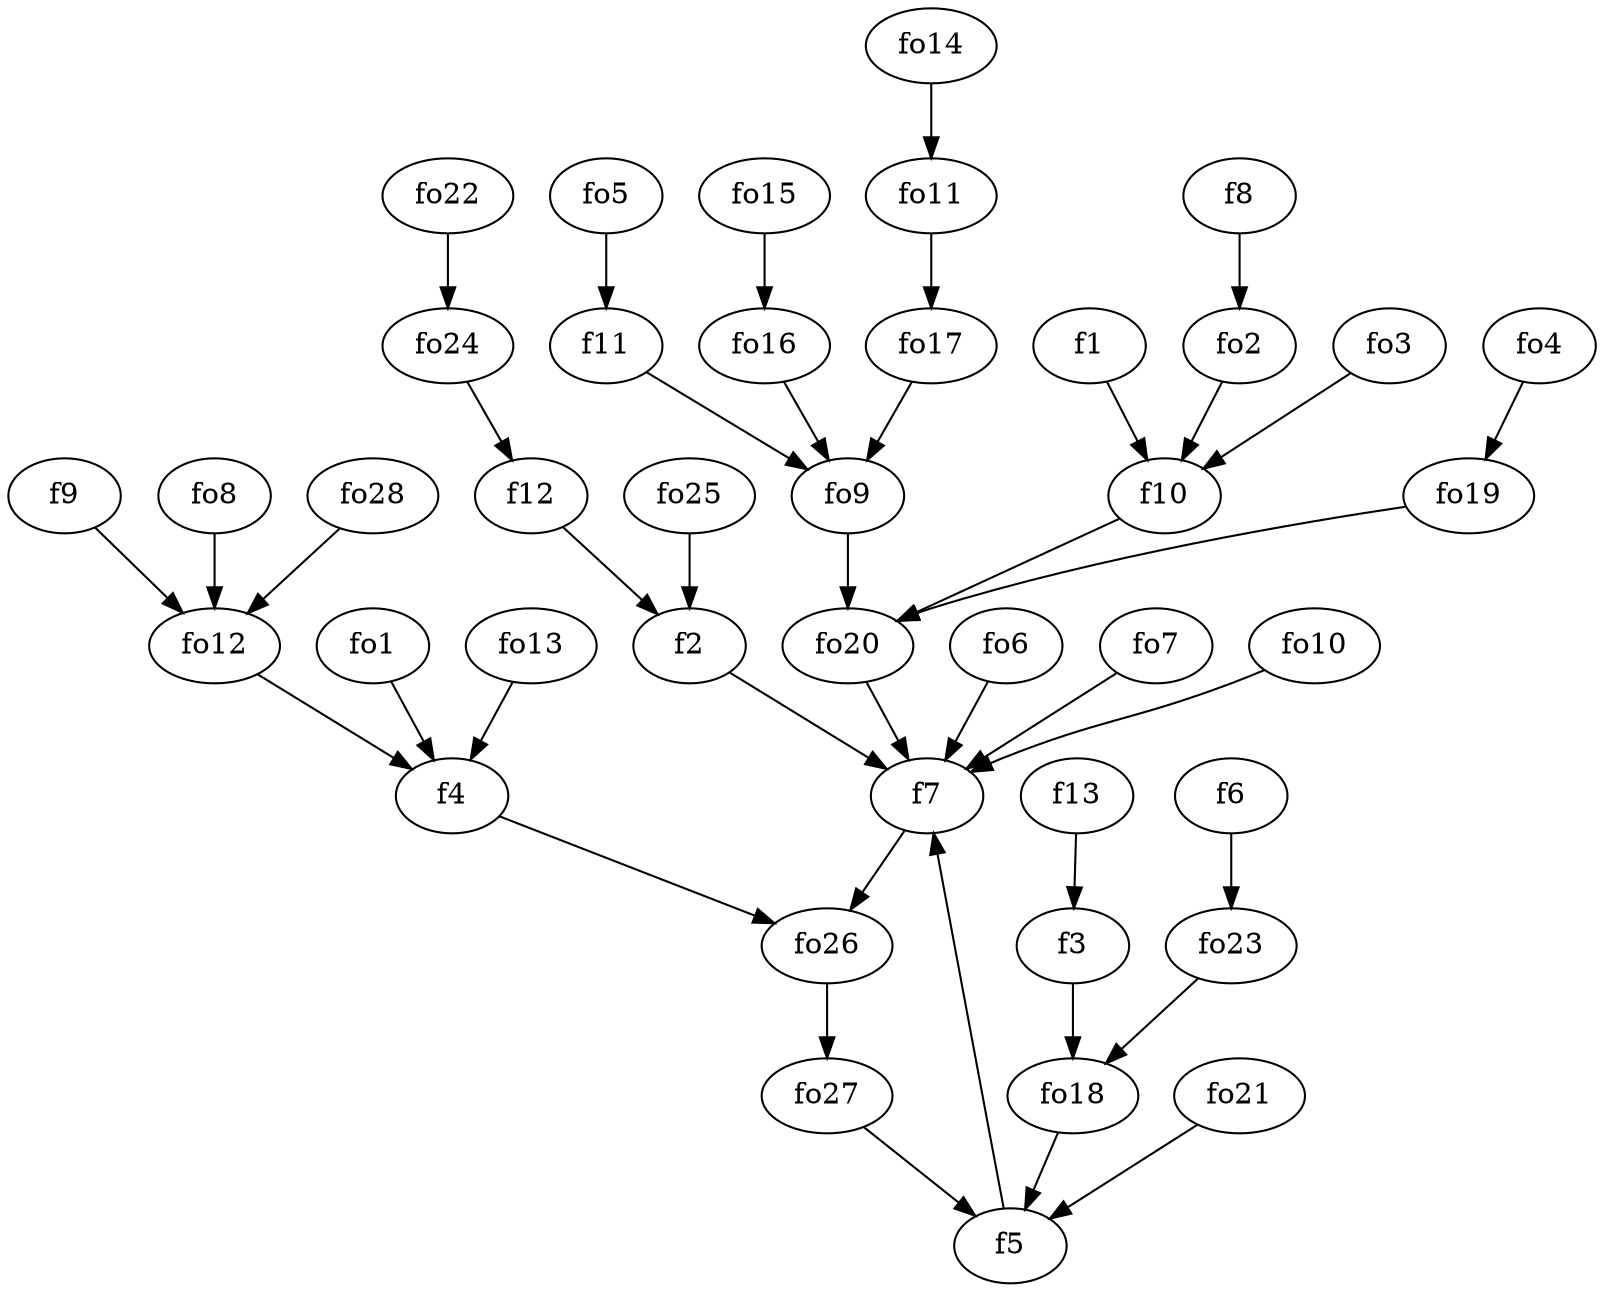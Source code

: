 strict digraph  {
f1;
f2;
f3;
f4;
f5;
f6;
f7;
f8;
f9;
f10;
f11;
f12;
f13;
fo1;
fo2;
fo3;
fo4;
fo5;
fo6;
fo7;
fo8;
fo9;
fo10;
fo11;
fo12;
fo13;
fo14;
fo15;
fo16;
fo17;
fo18;
fo19;
fo20;
fo21;
fo22;
fo23;
fo24;
fo25;
fo26;
fo27;
fo28;
f1 -> f10  [weight=2];
f2 -> f7  [weight=2];
f3 -> fo18  [weight=2];
f4 -> fo26  [weight=2];
f5 -> f7  [weight=2];
f6 -> fo23  [weight=2];
f7 -> fo26  [weight=2];
f8 -> fo2  [weight=2];
f9 -> fo12  [weight=2];
f10 -> fo20  [weight=2];
f11 -> fo9  [weight=2];
f12 -> f2  [weight=2];
f13 -> f3  [weight=2];
fo1 -> f4  [weight=2];
fo2 -> f10  [weight=2];
fo3 -> f10  [weight=2];
fo4 -> fo19  [weight=2];
fo5 -> f11  [weight=2];
fo6 -> f7  [weight=2];
fo7 -> f7  [weight=2];
fo8 -> fo12  [weight=2];
fo9 -> fo20  [weight=2];
fo10 -> f7  [weight=2];
fo11 -> fo17  [weight=2];
fo12 -> f4  [weight=2];
fo13 -> f4  [weight=2];
fo14 -> fo11  [weight=2];
fo15 -> fo16  [weight=2];
fo16 -> fo9  [weight=2];
fo17 -> fo9  [weight=2];
fo18 -> f5  [weight=2];
fo19 -> fo20  [weight=2];
fo20 -> f7  [weight=2];
fo21 -> f5  [weight=2];
fo22 -> fo24  [weight=2];
fo23 -> fo18  [weight=2];
fo24 -> f12  [weight=2];
fo25 -> f2  [weight=2];
fo26 -> fo27  [weight=2];
fo27 -> f5  [weight=2];
fo28 -> fo12  [weight=2];
}
